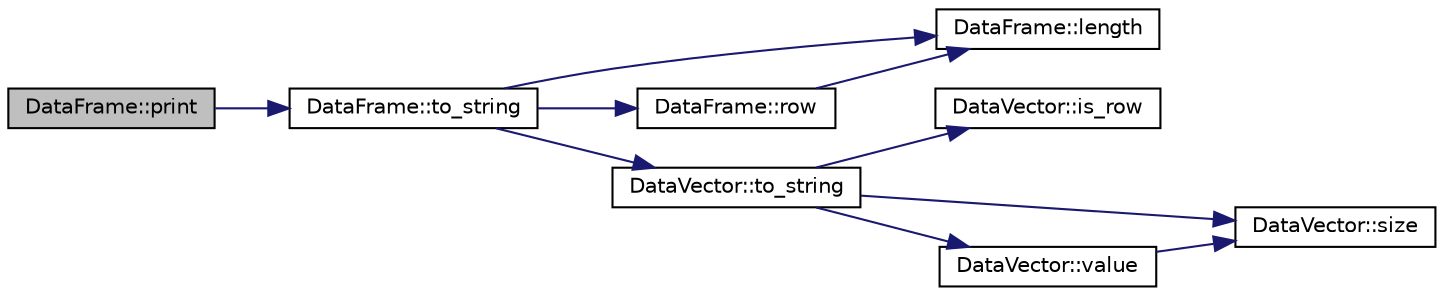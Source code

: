 digraph "DataFrame::print"
{
 // LATEX_PDF_SIZE
  edge [fontname="Helvetica",fontsize="10",labelfontname="Helvetica",labelfontsize="10"];
  node [fontname="Helvetica",fontsize="10",shape=record];
  rankdir="LR";
  Node1 [label="DataFrame::print",height=0.2,width=0.4,color="black", fillcolor="grey75", style="filled", fontcolor="black",tooltip=" "];
  Node1 -> Node2 [color="midnightblue",fontsize="10",style="solid",fontname="Helvetica"];
  Node2 [label="DataFrame::to_string",height=0.2,width=0.4,color="black", fillcolor="white", style="filled",URL="$class_data_frame.html#a49e8b18d46b1b4724763742df9f95a7f",tooltip=" "];
  Node2 -> Node3 [color="midnightblue",fontsize="10",style="solid",fontname="Helvetica"];
  Node3 [label="DataFrame::length",height=0.2,width=0.4,color="black", fillcolor="white", style="filled",URL="$class_data_frame.html#a7fbc176a0b9fa9fd7224932a80d1cdde",tooltip=" "];
  Node2 -> Node4 [color="midnightblue",fontsize="10",style="solid",fontname="Helvetica"];
  Node4 [label="DataFrame::row",height=0.2,width=0.4,color="black", fillcolor="white", style="filled",URL="$class_data_frame.html#afcf9a2a40267d0f536a0e38218483780",tooltip=" "];
  Node4 -> Node3 [color="midnightblue",fontsize="10",style="solid",fontname="Helvetica"];
  Node2 -> Node5 [color="midnightblue",fontsize="10",style="solid",fontname="Helvetica"];
  Node5 [label="DataVector::to_string",height=0.2,width=0.4,color="black", fillcolor="white", style="filled",URL="$class_data_vector.html#a41fff3f440a47a3fa878c27d3015b084",tooltip=" "];
  Node5 -> Node6 [color="midnightblue",fontsize="10",style="solid",fontname="Helvetica"];
  Node6 [label="DataVector::is_row",height=0.2,width=0.4,color="black", fillcolor="white", style="filled",URL="$class_data_vector.html#a9be3a7e266dfbeb74a692c653cf4932f",tooltip=" "];
  Node5 -> Node7 [color="midnightblue",fontsize="10",style="solid",fontname="Helvetica"];
  Node7 [label="DataVector::size",height=0.2,width=0.4,color="black", fillcolor="white", style="filled",URL="$class_data_vector.html#ac6bb39d522350dd8d12d2f0e5791ef82",tooltip=" "];
  Node5 -> Node8 [color="midnightblue",fontsize="10",style="solid",fontname="Helvetica"];
  Node8 [label="DataVector::value",height=0.2,width=0.4,color="black", fillcolor="white", style="filled",URL="$class_data_vector.html#a39779ab34edb2fb2aabac1b1d6639f1d",tooltip=" "];
  Node8 -> Node7 [color="midnightblue",fontsize="10",style="solid",fontname="Helvetica"];
}
